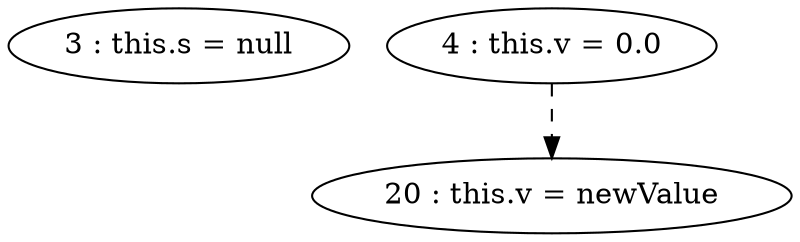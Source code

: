 digraph G {
"3 : this.s = null"
"4 : this.v = 0.0"
"4 : this.v = 0.0" -> "20 : this.v = newValue" [style=dashed]
"20 : this.v = newValue"
}